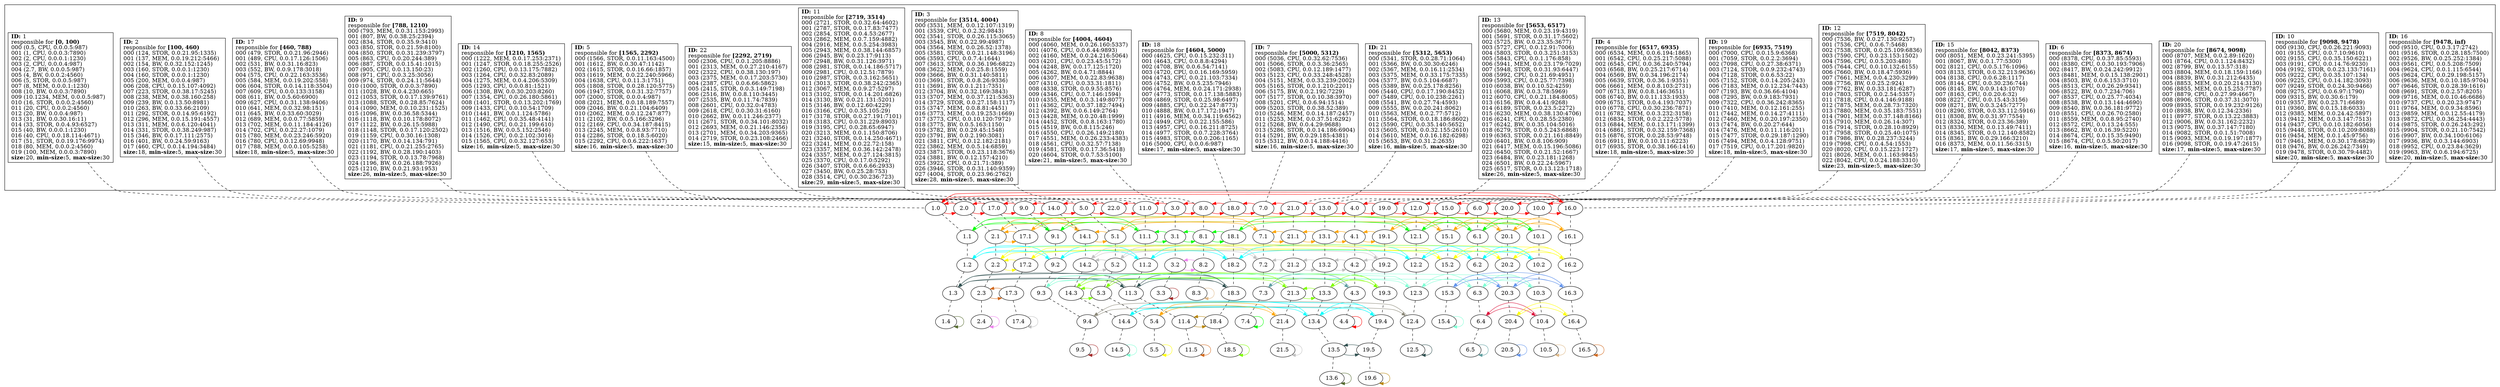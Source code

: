 strict
digraph SkipGraph {

	# vertical
	edge [dir=none style=dashed]
	subgraph {
		"1" -> "1.0" -> "1.1" -> "1.2" -> "1.3" -> "1.4"
		}
	subgraph {
		"2" -> "2.0" -> "2.1" -> "2.2" -> "2.3" -> "2.4"
		}
	subgraph {
		"17" -> "17.0" -> "17.1" -> "17.2" -> "17.3" -> "17.4"
		}
	subgraph {
		"9" -> "9.0" -> "9.1" -> "9.2" -> "9.3" -> "9.4" -> "9.5"
		}
	subgraph {
		"14" -> "14.0" -> "14.1" -> "14.2" -> "14.3" -> "14.4" -> "14.5"
		}
	subgraph {
		"5" -> "5.0" -> "5.1" -> "5.2" -> "5.3" -> "5.4" -> "5.5"
		}
	subgraph {
		"22" -> "22.0"
		}
	subgraph {
		"11" -> "11.0" -> "11.1" -> "11.2" -> "11.3" -> "11.4" -> "11.5"
		}
	subgraph {
		"3" -> "3.0" -> "3.1" -> "3.2" -> "3.3"
		}
	subgraph {
		"8" -> "8.0" -> "8.1" -> "8.2" -> "8.3"
		}
	subgraph {
		"18" -> "18.0" -> "18.1" -> "18.2" -> "18.3" -> "18.4" -> "18.5"
		}
	subgraph {
		"7" -> "7.0" -> "7.1" -> "7.2" -> "7.3" -> "7.4"
		}
	subgraph {
		"21" -> "21.0" -> "21.1" -> "21.2" -> "21.3" -> "21.4" -> "21.5"
		}
	subgraph {
		"13" -> "13.0" -> "13.1" -> "13.2" -> "13.3" -> "13.4" -> "13.5" -> "13.6"
		}
	subgraph {
		"4" -> "4.0" -> "4.1" -> "4.2" -> "4.3" -> "4.4"
		}
	subgraph {
		"19" -> "19.0" -> "19.1" -> "19.2" -> "19.3" -> "19.4" -> "19.5" -> "19.6"
		}
	subgraph {
		"12" -> "12.0" -> "12.1" -> "12.2" -> "12.3" -> "12.4" -> "12.5"
		}
	subgraph {
		"15" -> "15.0" -> "15.1" -> "15.2" -> "15.3" -> "15.4"
		}
	subgraph {
		"6" -> "6.0" -> "6.1" -> "6.2" -> "6.3" -> "6.4" -> "6.5"
		}
	subgraph {
		"20" -> "20.0" -> "20.1" -> "20.2" -> "20.3" -> "20.4" -> "20.5"
		}
	subgraph {
		"10" -> "10.0" -> "10.1" -> "10.2" -> "10.3" -> "10.4" -> "10.5"
		}
	subgraph {
		"16" -> "16.0" -> "16.1" -> "16.2" -> "16.3" -> "16.4" -> "16.5"
		}

	# horizontal
	edge [dir=forward, style=solid]
	subgraph cluster_content {
		rank = same
		"1" [shape=box, label=
			<
				<B>ID:</B> 1<BR ALIGN="LEFT"/>
				responsible for <B>[0, 100)</B><BR ALIGN="LEFT"/>
				000 (0.5, CPU, 0.0.0.5:987)<BR ALIGN="LEFT"/>
				001 (1, CPU, 0.0.0.3:7890)<BR ALIGN="LEFT"/>
				002 (2, CPU, 0.0.0.1:1230)<BR ALIGN="LEFT"/>
				003 (2, CPU, 0.0.0.4:987)<BR ALIGN="LEFT"/>
				004 (2.7, BW, 0.0.0.5:987)<BR ALIGN="LEFT"/>
				005 (4, BW, 0.0.0.2:4560)<BR ALIGN="LEFT"/>
				006 (5, STOR, 0.0.0.5:987)<BR ALIGN="LEFT"/>
				007 (8, MEM, 0.0.0.1:1230)<BR ALIGN="LEFT"/>
				008 (10, BW, 0.0.0.3:7890)<BR ALIGN="LEFT"/>
				009 (10.1234, MEM, 0.0.0.5:987)<BR ALIGN="LEFT"/>
				010 (16, STOR, 0.0.0.2:4560)<BR ALIGN="LEFT"/>
				011 (20, CPU, 0.0.0.2:4560)<BR ALIGN="LEFT"/>
				012 (20, BW, 0.0.0.4:987)<BR ALIGN="LEFT"/>
				013 (31, BW, 0.0.30.16:11)<BR ALIGN="LEFT"/>
				014 (33, STOR, 0.0.4.93:6527)<BR ALIGN="LEFT"/>
				015 (40, BW, 0.0.0.1:1230)<BR ALIGN="LEFT"/>
				016 (40, CPU, 0.0.18.114:4671)<BR ALIGN="LEFT"/>
				017 (51, STOR, 0.0.19.176:9974)<BR ALIGN="LEFT"/>
				018 (80, MEM, 0.0.0.2:4560)<BR ALIGN="LEFT"/>
				019 (100, MEM, 0.0.0.3:7890)<BR ALIGN="LEFT"/>
			<B>size:</B>20, <B>min-size:</B>5, <B>max-size:</B>30<BR ALIGN="LEFT"/>			>]
		"2" [shape=box, label=
			<
				<B>ID:</B> 2<BR ALIGN="LEFT"/>
				responsible for <B>[100, 460)</B><BR ALIGN="LEFT"/>
				000 (124, STOR, 0.0.21.95:1335)<BR ALIGN="LEFT"/>
				001 (137, MEM, 0.0.19.212:5466)<BR ALIGN="LEFT"/>
				002 (154, BW, 0.0.32.152:1245)<BR ALIGN="LEFT"/>
				003 (160, STOR, 0.0.0.1:1230)<BR ALIGN="LEFT"/>
				004 (160, STOR, 0.0.0.1:1230)<BR ALIGN="LEFT"/>
				005 (200, MEM, 0.0.0.4:987)<BR ALIGN="LEFT"/>
				006 (208, CPU, 0.0.15.107:4092)<BR ALIGN="LEFT"/>
				007 (223, STOR, 0.0.38.17:5245)<BR ALIGN="LEFT"/>
				008 (238, MEM, 0.0.38.160:258)<BR ALIGN="LEFT"/>
				009 (239, BW, 0.0.13.50:8981)<BR ALIGN="LEFT"/>
				010 (263, BW, 0.0.33.66:2109)<BR ALIGN="LEFT"/>
				011 (292, STOR, 0.0.14.95:6192)<BR ALIGN="LEFT"/>
				012 (296, MEM, 0.0.15.191:4557)<BR ALIGN="LEFT"/>
				013 (311, MEM, 0.0.6.120:4041)<BR ALIGN="LEFT"/>
				014 (331, STOR, 0.0.38.249:987)<BR ALIGN="LEFT"/>
				015 (346, BW, 0.0.17.111:2575)<BR ALIGN="LEFT"/>
				016 (401, BW, 0.0.24.59:9163)<BR ALIGN="LEFT"/>
				017 (460, CPU, 0.0.14.194:3484)<BR ALIGN="LEFT"/>
			<B>size:</B>18, <B>min-size:</B>5, <B>max-size:</B>30<BR ALIGN="LEFT"/>			>]
		"17" [shape=box, label=
			<
				<B>ID:</B> 17<BR ALIGN="LEFT"/>
				responsible for <B>[460, 788)</B><BR ALIGN="LEFT"/>
				000 (479, STOR, 0.0.21.96:2946)<BR ALIGN="LEFT"/>
				001 (489, CPU, 0.0.17.126:1506)<BR ALIGN="LEFT"/>
				002 (531, BW, 0.0.31.16:823)<BR ALIGN="LEFT"/>
				003 (552, BW, 0.0.9.178:3018)<BR ALIGN="LEFT"/>
				004 (575, CPU, 0.0.22.163:3536)<BR ALIGN="LEFT"/>
				005 (584, MEM, 0.0.19.202:558)<BR ALIGN="LEFT"/>
				006 (604, STOR, 0.0.14.118:3504)<BR ALIGN="LEFT"/>
				007 (609, CPU, 0.0.0.133:3158)<BR ALIGN="LEFT"/>
				008 (611, BW, 0.0.5.60:6900)<BR ALIGN="LEFT"/>
				009 (627, CPU, 0.0.31.138:9406)<BR ALIGN="LEFT"/>
				010 (641, MEM, 0.0.32.98:151)<BR ALIGN="LEFT"/>
				011 (645, BW, 0.0.33.60:3029)<BR ALIGN="LEFT"/>
				012 (689, MEM, 0.0.0.77:5859)<BR ALIGN="LEFT"/>
				013 (702, MEM, 0.0.11.184:4126)<BR ALIGN="LEFT"/>
				014 (702, CPU, 0.0.22.27:1079)<BR ALIGN="LEFT"/>
				015 (780, MEM, 0.0.23.246:5920)<BR ALIGN="LEFT"/>
				016 (780, CPU, 0.0.12.69:9948)<BR ALIGN="LEFT"/>
				017 (788, MEM, 0.0.0.105:5258)<BR ALIGN="LEFT"/>
			<B>size:</B>18, <B>min-size:</B>5, <B>max-size:</B>30<BR ALIGN="LEFT"/>			>]
		"9" [shape=box, label=
			<
				<B>ID:</B> 9<BR ALIGN="LEFT"/>
				responsible for <B>[788, 1210)</B><BR ALIGN="LEFT"/>
				000 (793, MEM, 0.0.31.153:2993)<BR ALIGN="LEFT"/>
				001 (807, BW, 0.0.38.25:2394)<BR ALIGN="LEFT"/>
				002 (834, STOR, 0.0.35.9:3410)<BR ALIGN="LEFT"/>
				003 (850, STOR, 0.0.21.59:8100)<BR ALIGN="LEFT"/>
				004 (850, STOR, 0.0.31.239:3797)<BR ALIGN="LEFT"/>
				005 (863, CPU, 0.0.20.244:389)<BR ALIGN="LEFT"/>
				006 (887, STOR, 0.0.15.41:1015)<BR ALIGN="LEFT"/>
				007 (905, CPU, 0.0.13.150:23)<BR ALIGN="LEFT"/>
				008 (971, CPU, 0.0.3.25:3056)<BR ALIGN="LEFT"/>
				009 (974, STOR, 0.0.24.11:5644)<BR ALIGN="LEFT"/>
				010 (1000, STOR, 0.0.0.3:7890)<BR ALIGN="LEFT"/>
				011 (1028, BW, 0.0.4.230:665)<BR ALIGN="LEFT"/>
				012 (1053, STOR, 0.0.17.139:9761)<BR ALIGN="LEFT"/>
				013 (1088, STOR, 0.0.28.85:7624)<BR ALIGN="LEFT"/>
				014 (1090, MEM, 0.0.10.231:1525)<BR ALIGN="LEFT"/>
				015 (1096, BW, 0.0.36.58:5344)<BR ALIGN="LEFT"/>
				016 (1118, BW, 0.0.10.178:8072)<BR ALIGN="LEFT"/>
				017 (1122, BW, 0.0.26.15:5988)<BR ALIGN="LEFT"/>
				018 (1148, STOR, 0.0.17.120:2502)<BR ALIGN="LEFT"/>
				019 (1159, CPU, 0.0.30.16:1308)<BR ALIGN="LEFT"/>
				020 (1170, BW, 0.0.14.134:791)<BR ALIGN="LEFT"/>
				021 (1181, CPU, 0.0.21.255:2765)<BR ALIGN="LEFT"/>
				022 (1192, BW, 0.0.28.190:1403)<BR ALIGN="LEFT"/>
				023 (1194, STOR, 0.0.13.78:7968)<BR ALIGN="LEFT"/>
				024 (1196, BW, 0.0.26.188:7926)<BR ALIGN="LEFT"/>
				025 (1210, BW, 0.0.21.93:1953)<BR ALIGN="LEFT"/>
			<B>size:</B>26, <B>min-size:</B>5, <B>max-size:</B>30<BR ALIGN="LEFT"/>			>]
		"14" [shape=box, label=
			<
				<B>ID:</B> 14<BR ALIGN="LEFT"/>
				responsible for <B>[1210, 1565)</B><BR ALIGN="LEFT"/>
				000 (1222, MEM, 0.0.17.253:2371)<BR ALIGN="LEFT"/>
				001 (1247, STOR, 0.0.18.255:2526)<BR ALIGN="LEFT"/>
				002 (1260, CPU, 0.0.13.175:7882)<BR ALIGN="LEFT"/>
				003 (1264, CPU, 0.0.32.83:2089)<BR ALIGN="LEFT"/>
				004 (1275, MEM, 0.0.4.206:5309)<BR ALIGN="LEFT"/>
				005 (1293, CPU, 0.0.0.81:1521)<BR ALIGN="LEFT"/>
				006 (1308, BW, 0.0.30.203:8260)<BR ALIGN="LEFT"/>
				007 (1354, CPU, 0.0.26.180:5861)<BR ALIGN="LEFT"/>
				008 (1401, STOR, 0.0.13.202:1769)<BR ALIGN="LEFT"/>
				009 (1433, CPU, 0.0.10.54:1709)<BR ALIGN="LEFT"/>
				010 (1441, BW, 0.0.1.124:5786)<BR ALIGN="LEFT"/>
				011 (1462, CPU, 0.0.35.48:4141)<BR ALIGN="LEFT"/>
				012 (1490, CPU, 0.0.21.199:610)<BR ALIGN="LEFT"/>
				013 (1516, BW, 0.0.5.152:2546)<BR ALIGN="LEFT"/>
				014 (1526, CPU, 0.0.2.102:3016)<BR ALIGN="LEFT"/>
				015 (1565, CPU, 0.0.32.127:653)<BR ALIGN="LEFT"/>
			<B>size:</B>16, <B>min-size:</B>5, <B>max-size:</B>30<BR ALIGN="LEFT"/>			>]
		"5" [shape=box, label=
			<
				<B>ID:</B> 5<BR ALIGN="LEFT"/>
				responsible for <B>[1565, 2292)</B><BR ALIGN="LEFT"/>
				000 (1566, STOR, 0.0.11.163:4500)<BR ALIGN="LEFT"/>
				001 (1612, BW, 0.0.30.47:1142)<BR ALIGN="LEFT"/>
				002 (1615, STOR, 0.0.16.66:1857)<BR ALIGN="LEFT"/>
				003 (1619, MEM, 0.0.22.240:5966)<BR ALIGN="LEFT"/>
				004 (1638, CPU, 0.0.11.3:1751)<BR ALIGN="LEFT"/>
				005 (1808, STOR, 0.0.28.120:5775)<BR ALIGN="LEFT"/>
				006 (1947, STOR, 0.0.31.32:7757)<BR ALIGN="LEFT"/>
				007 (2000, STOR, 0.0.0.4:987)<BR ALIGN="LEFT"/>
				008 (2021, MEM, 0.0.18.189:7557)<BR ALIGN="LEFT"/>
				009 (2046, BW, 0.0.21.104:6409)<BR ALIGN="LEFT"/>
				010 (2062, MEM, 0.0.12.247:877)<BR ALIGN="LEFT"/>
				011 (2102, BW, 0.0.5.166:3296)<BR ALIGN="LEFT"/>
				012 (2169, CPU, 0.0.34.187:8415)<BR ALIGN="LEFT"/>
				013 (2245, MEM, 0.0.8.93:7710)<BR ALIGN="LEFT"/>
				014 (2286, STOR, 0.0.18.5:6020)<BR ALIGN="LEFT"/>
				015 (2292, CPU, 0.0.6.222:1637)<BR ALIGN="LEFT"/>
			<B>size:</B>16, <B>min-size:</B>5, <B>max-size:</B>30<BR ALIGN="LEFT"/>			>]
		"22" [shape=box, label=
			<
				<B>ID:</B> 22<BR ALIGN="LEFT"/>
				responsible for <B>[2292, 2719)</B><BR ALIGN="LEFT"/>
				000 (2306, CPU, 0.0.1.205:8886)<BR ALIGN="LEFT"/>
				001 (2313, MEM, 0.0.27.210:4167)<BR ALIGN="LEFT"/>
				002 (2322, CPU, 0.0.38.130:197)<BR ALIGN="LEFT"/>
				003 (2375, MEM, 0.0.17.203:5730)<BR ALIGN="LEFT"/>
				004 (2387, CPU, 0.0.6.66:5862)<BR ALIGN="LEFT"/>
				005 (2415, STOR, 0.0.3.149:7198)<BR ALIGN="LEFT"/>
				006 (2516, BW, 0.0.8.110:3445)<BR ALIGN="LEFT"/>
				007 (2535, BW, 0.0.11.74:7839)<BR ALIGN="LEFT"/>
				008 (2601, CPU, 0.0.32.0:4783)<BR ALIGN="LEFT"/>
				009 (2618, CPU, 0.0.30.31:6160)<BR ALIGN="LEFT"/>
				010 (2662, BW, 0.0.11.246:2377)<BR ALIGN="LEFT"/>
				011 (2671, STOR, 0.0.34.101:8032)<BR ALIGN="LEFT"/>
				012 (2693, MEM, 0.0.21.146:2356)<BR ALIGN="LEFT"/>
				013 (2701, MEM, 0.0.34.203:9365)<BR ALIGN="LEFT"/>
				014 (2719, STOR, 0.0.23.108:2466)<BR ALIGN="LEFT"/>
			<B>size:</B>15, <B>min-size:</B>5, <B>max-size:</B>30<BR ALIGN="LEFT"/>			>]
		"11" [shape=box, label=
			<
				<B>ID:</B> 11<BR ALIGN="LEFT"/>
				responsible for <B>[2719, 3514)</B><BR ALIGN="LEFT"/>
				000 (2721, STOR, 0.0.32.64:4602)<BR ALIGN="LEFT"/>
				001 (2787, STOR, 0.0.17.83:7477)<BR ALIGN="LEFT"/>
				002 (2854, STOR, 0.0.4.53:2677)<BR ALIGN="LEFT"/>
				003 (2862, MEM, 0.0.7.159:4882)<BR ALIGN="LEFT"/>
				004 (2916, MEM, 0.0.5.254:3983)<BR ALIGN="LEFT"/>
				005 (2943, MEM, 0.0.38.144:6857)<BR ALIGN="LEFT"/>
				006 (2945, BW, 0.0.23.17:9113)<BR ALIGN="LEFT"/>
				007 (2948, BW, 0.0.31.126:3971)<BR ALIGN="LEFT"/>
				008 (2981, STOR, 0.0.14.186:5717)<BR ALIGN="LEFT"/>
				009 (2981, CPU, 0.0.12.51:7879)<BR ALIGN="LEFT"/>
				010 (2987, STOR, 0.0.3.162:5651)<BR ALIGN="LEFT"/>
				011 (3013, STOR, 0.0.38.242:2365)<BR ALIGN="LEFT"/>
				012 (3067, MEM, 0.0.9.27:5297)<BR ALIGN="LEFT"/>
				013 (3102, STOR, 0.0.14.201:6826)<BR ALIGN="LEFT"/>
				014 (3130, BW, 0.0.21.131:5201)<BR ALIGN="LEFT"/>
				015 (3146, BW, 0.0.12.60:4229)<BR ALIGN="LEFT"/>
				016 (3166, CPU, 0.0.35.105:29)<BR ALIGN="LEFT"/>
				017 (3178, STOR, 0.0.27.191:7101)<BR ALIGN="LEFT"/>
				018 (3183, CPU, 0.0.31.229:8903)<BR ALIGN="LEFT"/>
				019 (3195, CPU, 0.0.28.65:6947)<BR ALIGN="LEFT"/>
				020 (3213, MEM, 0.0.1.150:8706)<BR ALIGN="LEFT"/>
				021 (3240, STOR, 0.0.14.250:4671)<BR ALIGN="LEFT"/>
				022 (3241, MEM, 0.0.22.72:158)<BR ALIGN="LEFT"/>
				023 (3357, MEM, 0.0.36.142:2478)<BR ALIGN="LEFT"/>
				024 (3357, MEM, 0.0.27.124:3815)<BR ALIGN="LEFT"/>
				025 (3370, CPU, 0.0.17.0:5292)<BR ALIGN="LEFT"/>
				026 (3407, STOR, 0.0.6.66:2933)<BR ALIGN="LEFT"/>
				027 (3450, BW, 0.0.25.28:753)<BR ALIGN="LEFT"/>
				028 (3514, CPU, 0.0.30.236:723)<BR ALIGN="LEFT"/>
			<B>size:</B>29, <B>min-size:</B>5, <B>max-size:</B>30<BR ALIGN="LEFT"/>			>]
		"3" [shape=box, label=
			<
				<B>ID:</B> 3<BR ALIGN="LEFT"/>
				responsible for <B>[3514, 4004)</B><BR ALIGN="LEFT"/>
				000 (3531, MEM, 0.0.12.107:1319)<BR ALIGN="LEFT"/>
				001 (3539, CPU, 0.0.2.32:9843)<BR ALIGN="LEFT"/>
				002 (3541, STOR, 0.0.26.115:3065)<BR ALIGN="LEFT"/>
				003 (3545, BW, 0.0.22.99:4987)<BR ALIGN="LEFT"/>
				004 (3564, MEM, 0.0.26.52:1378)<BR ALIGN="LEFT"/>
				005 (3581, STOR, 0.0.21.148:3196)<BR ALIGN="LEFT"/>
				006 (3593, CPU, 0.0.7.4:1644)<BR ALIGN="LEFT"/>
				007 (3613, STOR, 0.0.36.196:6822)<BR ALIGN="LEFT"/>
				008 (3622, MEM, 0.0.25.8:1559)<BR ALIGN="LEFT"/>
				009 (3666, BW, 0.0.31.140:5811)<BR ALIGN="LEFT"/>
				010 (3691, STOR, 0.0.8.26:9336)<BR ALIGN="LEFT"/>
				011 (3691, BW, 0.0.1.211:7351)<BR ALIGN="LEFT"/>
				012 (3704, BW, 0.0.32.169:3843)<BR ALIGN="LEFT"/>
				013 (3707, MEM, 0.0.37.121:5363)<BR ALIGN="LEFT"/>
				014 (3729, STOR, 0.0.27.158:1117)<BR ALIGN="LEFT"/>
				015 (3747, MEM, 0.0.8.81:4451)<BR ALIGN="LEFT"/>
				016 (3773, MEM, 0.0.19.253:1669)<BR ALIGN="LEFT"/>
				017 (3773, CPU, 0.0.10.120:7972)<BR ALIGN="LEFT"/>
				018 (3775, BW, 0.0.5.163:1150)<BR ALIGN="LEFT"/>
				019 (3782, BW, 0.0.29.45:1548)<BR ALIGN="LEFT"/>
				020 (3791, BW, 0.0.2.190:3081)<BR ALIGN="LEFT"/>
				021 (3811, CPU, 0.0.12.182:2181)<BR ALIGN="LEFT"/>
				022 (3862, MEM, 0.0.5.14:6859)<BR ALIGN="LEFT"/>
				023 (3871, STOR, 0.0.23.118:3676)<BR ALIGN="LEFT"/>
				024 (3881, BW, 0.0.12.157:4210)<BR ALIGN="LEFT"/>
				025 (3922, CPU, 0.0.21.71:389)<BR ALIGN="LEFT"/>
				026 (3946, STOR, 0.0.31.140:9359)<BR ALIGN="LEFT"/>
				027 (4004, STOR, 0.0.23.96:2762)<BR ALIGN="LEFT"/>
			<B>size:</B>28, <B>min-size:</B>5, <B>max-size:</B>30<BR ALIGN="LEFT"/>			>]
		"8" [shape=box, label=
			<
				<B>ID:</B> 8<BR ALIGN="LEFT"/>
				responsible for <B>[4004, 4604)</B><BR ALIGN="LEFT"/>
				000 (4060, MEM, 0.0.26.160:5337)<BR ALIGN="LEFT"/>
				001 (4076, CPU, 0.0.6.44:9893)<BR ALIGN="LEFT"/>
				002 (4160, MEM, 0.0.24.216:5064)<BR ALIGN="LEFT"/>
				003 (4201, CPU, 0.0.23.45:5172)<BR ALIGN="LEFT"/>
				004 (4248, BW, 0.0.17.125:1720)<BR ALIGN="LEFT"/>
				005 (4262, BW, 0.0.4.71:8844)<BR ALIGN="LEFT"/>
				006 (4307, MEM, 0.0.22.83:9638)<BR ALIGN="LEFT"/>
				007 (4310, CPU, 0.0.33.31:1811)<BR ALIGN="LEFT"/>
				008 (4338, STOR, 0.0.9.55:8576)<BR ALIGN="LEFT"/>
				009 (4346, CPU, 0.0.7.146:1594)<BR ALIGN="LEFT"/>
				010 (4355, MEM, 0.0.3.149:8077)<BR ALIGN="LEFT"/>
				011 (4362, CPU, 0.0.37.182:7494)<BR ALIGN="LEFT"/>
				012 (4392, BW, 0.0.6.149:2764)<BR ALIGN="LEFT"/>
				013 (4428, MEM, 0.0.20.48:1999)<BR ALIGN="LEFT"/>
				014 (4452, STOR, 0.0.8.163:1780)<BR ALIGN="LEFT"/>
				015 (4519, BW, 0.0.8.115:246)<BR ALIGN="LEFT"/>
				016 (4550, CPU, 0.0.26.149:2180)<BR ALIGN="LEFT"/>
				017 (4551, MEM, 0.0.26.233:4383)<BR ALIGN="LEFT"/>
				018 (4561, CPU, 0.0.32.57:7138)<BR ALIGN="LEFT"/>
				019 (4581, STOR, 0.0.17.36:5418)<BR ALIGN="LEFT"/>
				020 (4604, STOR, 0.0.7.53:5100)<BR ALIGN="LEFT"/>
			<B>size:</B>21, <B>min-size:</B>5, <B>max-size:</B>30<BR ALIGN="LEFT"/>			>]
		"18" [shape=box, label=
			<
				<B>ID:</B> 18<BR ALIGN="LEFT"/>
				responsible for <B>[4604, 5000)</B><BR ALIGN="LEFT"/>
				000 (4625, CPU, 0.0.15.232:311)<BR ALIGN="LEFT"/>
				001 (4643, CPU, 0.0.8.8:4294)<BR ALIGN="LEFT"/>
				002 (4708, BW, 0.0.6.54:7141)<BR ALIGN="LEFT"/>
				003 (4720, CPU, 0.0.16.169:5959)<BR ALIGN="LEFT"/>
				004 (4743, CPU, 0.0.21.103:7334)<BR ALIGN="LEFT"/>
				005 (4752, BW, 0.0.5.235:7946)<BR ALIGN="LEFT"/>
				006 (4764, MEM, 0.0.24.171:2938)<BR ALIGN="LEFT"/>
				007 (4773, STOR, 0.0.17.138:5883)<BR ALIGN="LEFT"/>
				008 (4869, STOR, 0.0.25.98:6497)<BR ALIGN="LEFT"/>
				009 (4885, CPU, 0.0.22.247:8773)<BR ALIGN="LEFT"/>
				010 (4888, BW, 0.0.17.172:1947)<BR ALIGN="LEFT"/>
				011 (4916, MEM, 0.0.34.119:6562)<BR ALIGN="LEFT"/>
				012 (4949, CPU, 0.0.22.155:586)<BR ALIGN="LEFT"/>
				013 (4957, CPU, 0.0.16.211:8725)<BR ALIGN="LEFT"/>
				014 (4977, STOR, 0.0.7.228:3764)<BR ALIGN="LEFT"/>
				015 (4983, STOR, 0.0.0.206:1165)<BR ALIGN="LEFT"/>
				016 (5000, CPU, 0.0.0.6:987)<BR ALIGN="LEFT"/>
			<B>size:</B>17, <B>min-size:</B>5, <B>max-size:</B>30<BR ALIGN="LEFT"/>			>]
		"7" [shape=box, label=
			<
				<B>ID:</B> 7<BR ALIGN="LEFT"/>
				responsible for <B>[5000, 5312)</B><BR ALIGN="LEFT"/>
				000 (5036, CPU, 0.0.32.62:7536)<BR ALIGN="LEFT"/>
				001 (5066, STOR, 0.0.3.36:2565)<BR ALIGN="LEFT"/>
				002 (5083, CPU, 0.0.12.189:1477)<BR ALIGN="LEFT"/>
				003 (5123, CPU, 0.0.33.248:4528)<BR ALIGN="LEFT"/>
				004 (5151, MEM, 0.0.33.239:2002)<BR ALIGN="LEFT"/>
				005 (5165, STOR, 0.0.1.210:2201)<BR ALIGN="LEFT"/>
				006 (5175, BW, 0.0.2.192:7229)<BR ALIGN="LEFT"/>
				007 (5177, STOR, 0.0.10.38:3970)<BR ALIGN="LEFT"/>
				008 (5201, CPU, 0.0.6.94:1514)<BR ALIGN="LEFT"/>
				009 (5203, STOR, 0.0.38.52:389)<BR ALIGN="LEFT"/>
				010 (5246, MEM, 0.0.14.187:2457)<BR ALIGN="LEFT"/>
				011 (5253, MEM, 0.0.37.51:6292)<BR ALIGN="LEFT"/>
				012 (5268, BW, 0.0.4.29:9688)<BR ALIGN="LEFT"/>
				013 (5286, STOR, 0.0.14.186:6904)<BR ALIGN="LEFT"/>
				014 (5291, BW, 0.0.29.185:4381)<BR ALIGN="LEFT"/>
				015 (5312, BW, 0.0.14.188:4416)<BR ALIGN="LEFT"/>
			<B>size:</B>16, <B>min-size:</B>5, <B>max-size:</B>30<BR ALIGN="LEFT"/>			>]
		"21" [shape=box, label=
			<
				<B>ID:</B> 21<BR ALIGN="LEFT"/>
				responsible for <B>[5312, 5653)</B><BR ALIGN="LEFT"/>
				000 (5341, STOR, 0.0.28.71:1064)<BR ALIGN="LEFT"/>
				001 (5366, BW, 0.0.30.30:6246)<BR ALIGN="LEFT"/>
				002 (5367, MEM, 0.0.16.11:2534)<BR ALIGN="LEFT"/>
				003 (5375, MEM, 0.0.33.175:7335)<BR ALIGN="LEFT"/>
				004 (5377, BW, 0.0.5.104:6687)<BR ALIGN="LEFT"/>
				005 (5389, BW, 0.0.25.178:8256)<BR ALIGN="LEFT"/>
				006 (5440, CPU, 0.0.17.190:8452)<BR ALIGN="LEFT"/>
				007 (5489, CPU, 0.0.10.238:2261)<BR ALIGN="LEFT"/>
				008 (5541, BW, 0.0.27.74:4593)<BR ALIGN="LEFT"/>
				009 (5555, BW, 0.0.20.241:8062)<BR ALIGN="LEFT"/>
				010 (5563, MEM, 0.0.2.77:5712)<BR ALIGN="LEFT"/>
				011 (5564, STOR, 0.0.18.186:8602)<BR ALIGN="LEFT"/>
				012 (5590, CPU, 0.0.35.140:5652)<BR ALIGN="LEFT"/>
				013 (5605, STOR, 0.0.32.155:2610)<BR ALIGN="LEFT"/>
				014 (5610, MEM, 0.0.16.182:6298)<BR ALIGN="LEFT"/>
				015 (5653, BW, 0.0.31.2:2635)<BR ALIGN="LEFT"/>
			<B>size:</B>16, <B>min-size:</B>5, <B>max-size:</B>30<BR ALIGN="LEFT"/>			>]
		"13" [shape=box, label=
			<
				<B>ID:</B> 13<BR ALIGN="LEFT"/>
				responsible for <B>[5653, 6517)</B><BR ALIGN="LEFT"/>
				000 (5680, MEM, 0.0.23.19:4319)<BR ALIGN="LEFT"/>
				001 (5691, STOR, 0.0.31.17:5602)<BR ALIGN="LEFT"/>
				002 (5725, BW, 0.0.23.35:3677)<BR ALIGN="LEFT"/>
				003 (5727, CPU, 0.0.12.91:7006)<BR ALIGN="LEFT"/>
				004 (5803, STOR, 0.0.3.251:3153)<BR ALIGN="LEFT"/>
				005 (5843, CPU, 0.0.1.176:858)<BR ALIGN="LEFT"/>
				006 (5941, MEM, 0.0.23.179:7029)<BR ALIGN="LEFT"/>
				007 (5948, STOR, 0.0.31.93:6447)<BR ALIGN="LEFT"/>
				008 (5992, CPU, 0.0.21.69:4951)<BR ALIGN="LEFT"/>
				009 (5993, CPU, 0.0.25.77:7398)<BR ALIGN="LEFT"/>
				010 (6038, BW, 0.0.10.52:4259)<BR ALIGN="LEFT"/>
				011 (6068, BW, 0.0.3.78:5969)<BR ALIGN="LEFT"/>
				012 (6070, CPU, 0.0.21.184:8005)<BR ALIGN="LEFT"/>
				013 (6156, BW, 0.0.4.41:9268)<BR ALIGN="LEFT"/>
				014 (6189, STOR, 0.0.23.5:2272)<BR ALIGN="LEFT"/>
				015 (6230, MEM, 0.0.38.130:4706)<BR ALIGN="LEFT"/>
				016 (6241, CPU, 0.0.28.55:2380)<BR ALIGN="LEFT"/>
				017 (6242, BW, 0.0.35.104:5016)<BR ALIGN="LEFT"/>
				018 (6279, STOR, 0.0.5.243:6868)<BR ALIGN="LEFT"/>
				019 (6363, STOR, 0.0.21.161:8849)<BR ALIGN="LEFT"/>
				020 (6401, BW, 0.0.8.106:909)<BR ALIGN="LEFT"/>
				021 (6417, MEM, 0.0.15.196:5086)<BR ALIGN="LEFT"/>
				022 (6450, STOR, 0.0.21.52:1667)<BR ALIGN="LEFT"/>
				023 (6484, BW, 0.0.23.181:1268)<BR ALIGN="LEFT"/>
				024 (6501, BW, 0.0.22.24:5967)<BR ALIGN="LEFT"/>
				025 (6517, STOR, 0.0.13.123:1718)<BR ALIGN="LEFT"/>
			<B>size:</B>26, <B>min-size:</B>5, <B>max-size:</B>30<BR ALIGN="LEFT"/>			>]
		"4" [shape=box, label=
			<
				<B>ID:</B> 4<BR ALIGN="LEFT"/>
				responsible for <B>[6517, 6935)</B><BR ALIGN="LEFT"/>
				000 (6534, MEM, 0.0.6.194:1865)<BR ALIGN="LEFT"/>
				001 (6542, CPU, 0.0.25.217:5088)<BR ALIGN="LEFT"/>
				002 (6545, CPU, 0.0.36.240:5794)<BR ALIGN="LEFT"/>
				003 (6568, BW, 0.0.25.217:6714)<BR ALIGN="LEFT"/>
				004 (6569, BW, 0.0.34.196:2174)<BR ALIGN="LEFT"/>
				005 (6639, STOR, 0.0.36.1:9351)<BR ALIGN="LEFT"/>
				006 (6661, MEM, 0.0.8.103:2731)<BR ALIGN="LEFT"/>
				007 (6713, BW, 0.0.8.146:3651)<BR ALIGN="LEFT"/>
				008 (6740, BW, 0.0.11.133:1933)<BR ALIGN="LEFT"/>
				009 (6751, STOR, 0.0.4.193:7037)<BR ALIGN="LEFT"/>
				010 (6778, CPU, 0.0.30.236:7871)<BR ALIGN="LEFT"/>
				011 (6782, MEM, 0.0.3.232:3158)<BR ALIGN="LEFT"/>
				012 (6834, STOR, 0.0.2.222:5778)<BR ALIGN="LEFT"/>
				013 (6844, MEM, 0.0.13.171:1399)<BR ALIGN="LEFT"/>
				014 (6861, STOR, 0.0.32.159:7368)<BR ALIGN="LEFT"/>
				015 (6876, STOR, 0.0.28.53:9748)<BR ALIGN="LEFT"/>
				016 (6911, BW, 0.0.10.111:6223)<BR ALIGN="LEFT"/>
				017 (6935, STOR, 0.0.38.166:1416)<BR ALIGN="LEFT"/>
			<B>size:</B>18, <B>min-size:</B>5, <B>max-size:</B>30<BR ALIGN="LEFT"/>			>]
		"19" [shape=box, label=
			<
				<B>ID:</B> 19<BR ALIGN="LEFT"/>
				responsible for <B>[6935, 7519)</B><BR ALIGN="LEFT"/>
				000 (7000, CPU, 0.0.15.9:6368)<BR ALIGN="LEFT"/>
				001 (7059, STOR, 0.0.2.2:3694)<BR ALIGN="LEFT"/>
				002 (7098, CPU, 0.0.27.38:6371)<BR ALIGN="LEFT"/>
				003 (7124, STOR, 0.0.9.232:4743)<BR ALIGN="LEFT"/>
				004 (7128, STOR, 0.0.6.53:22)<BR ALIGN="LEFT"/>
				005 (7152, STOR, 0.0.14.205:243)<BR ALIGN="LEFT"/>
				006 (7183, MEM, 0.0.12.234:7443)<BR ALIGN="LEFT"/>
				007 (7193, BW, 0.0.36.66:4104)<BR ALIGN="LEFT"/>
				008 (7295, BW, 0.0.9.183:7931)<BR ALIGN="LEFT"/>
				009 (7322, CPU, 0.0.36.242:8365)<BR ALIGN="LEFT"/>
				010 (7410, MEM, 0.0.12.161:255)<BR ALIGN="LEFT"/>
				011 (7442, MEM, 0.0.14.27:4111)<BR ALIGN="LEFT"/>
				012 (7460, MEM, 0.0.20.197:2350)<BR ALIGN="LEFT"/>
				013 (7474, BW, 0.0.20.27:644)<BR ALIGN="LEFT"/>
				014 (7476, MEM, 0.0.11.116:201)<BR ALIGN="LEFT"/>
				015 (7477, STOR, 0.0.29.187:1290)<BR ALIGN="LEFT"/>
				016 (7494, MEM, 0.0.4.128:9751)<BR ALIGN="LEFT"/>
				017 (7519, CPU, 0.0.17.201:9820)<BR ALIGN="LEFT"/>
			<B>size:</B>18, <B>min-size:</B>5, <B>max-size:</B>30<BR ALIGN="LEFT"/>			>]
		"12" [shape=box, label=
			<
				<B>ID:</B> 12<BR ALIGN="LEFT"/>
				responsible for <B>[7519, 8042)</B><BR ALIGN="LEFT"/>
				000 (7536, BW, 0.0.27.130:9257)<BR ALIGN="LEFT"/>
				001 (7536, CPU, 0.0.6.7:5468)<BR ALIGN="LEFT"/>
				002 (7538, STOR, 0.0.25.109:6836)<BR ALIGN="LEFT"/>
				003 (7590, CPU, 0.0.23.153:1502)<BR ALIGN="LEFT"/>
				004 (7596, CPU, 0.0.5.203:480)<BR ALIGN="LEFT"/>
				005 (7644, CPU, 0.0.10.132:6155)<BR ALIGN="LEFT"/>
				006 (7660, BW, 0.0.18.47:5936)<BR ALIGN="LEFT"/>
				007 (7661, MEM, 0.0.4.230:3299)<BR ALIGN="LEFT"/>
				008 (7756, BW, 0.0.25.2:924)<BR ALIGN="LEFT"/>
				009 (7762, BW, 0.0.33.181:6287)<BR ALIGN="LEFT"/>
				010 (7803, STOR, 0.0.2.54:5357)<BR ALIGN="LEFT"/>
				011 (7818, CPU, 0.0.4.146:9188)<BR ALIGN="LEFT"/>
				012 (7875, MEM, 0.0.28.73:7320)<BR ALIGN="LEFT"/>
				013 (7880, MEM, 0.0.35.183:7551)<BR ALIGN="LEFT"/>
				014 (7901, MEM, 0.0.37.148:8166)<BR ALIGN="LEFT"/>
				015 (7910, MEM, 0.0.26.14:307)<BR ALIGN="LEFT"/>
				016 (7914, STOR, 0.0.28.10:8929)<BR ALIGN="LEFT"/>
				017 (7958, STOR, 0.0.25.40:1075)<BR ALIGN="LEFT"/>
				018 (7986, BW, 0.0.28.237:3244)<BR ALIGN="LEFT"/>
				019 (7998, CPU, 0.0.4.54:1553)<BR ALIGN="LEFT"/>
				020 (8020, CPU, 0.0.15.223:1727)<BR ALIGN="LEFT"/>
				021 (8026, MEM, 0.0.1.163:9845)<BR ALIGN="LEFT"/>
				022 (8042, CPU, 0.0.24.188:3310)<BR ALIGN="LEFT"/>
			<B>size:</B>23, <B>min-size:</B>5, <B>max-size:</B>30<BR ALIGN="LEFT"/>			>]
		"15" [shape=box, label=
			<
				<B>ID:</B> 15<BR ALIGN="LEFT"/>
				responsible for <B>[8042, 8373)</B><BR ALIGN="LEFT"/>
				000 (8051, MEM, 0.0.23.241:5395)<BR ALIGN="LEFT"/>
				001 (8067, BW, 0.0.1.77:5300)<BR ALIGN="LEFT"/>
				002 (8121, CPU, 0.0.5.176:1096)<BR ALIGN="LEFT"/>
				003 (8133, STOR, 0.0.32.213:9636)<BR ALIGN="LEFT"/>
				004 (8138, CPU, 0.0.6.28:1117)<BR ALIGN="LEFT"/>
				005 (8144, CPU, 0.0.30.236:744)<BR ALIGN="LEFT"/>
				006 (8145, BW, 0.0.9.143:1070)<BR ALIGN="LEFT"/>
				007 (8163, CPU, 0.0.20.6:32)<BR ALIGN="LEFT"/>
				008 (8227, CPU, 0.0.15.43:3156)<BR ALIGN="LEFT"/>
				009 (8271, BW, 0.0.3.245:7277)<BR ALIGN="LEFT"/>
				010 (8290, STOR, 0.0.33.112:5916)<BR ALIGN="LEFT"/>
				011 (8308, BW, 0.0.31.97:7554)<BR ALIGN="LEFT"/>
				012 (8324, STOR, 0.0.23.36:389)<BR ALIGN="LEFT"/>
				013 (8330, MEM, 0.0.13.49:7411)<BR ALIGN="LEFT"/>
				014 (8345, STOR, 0.0.12.140:8582)<BR ALIGN="LEFT"/>
				015 (8361, BW, 0.0.29.166:3210)<BR ALIGN="LEFT"/>
				016 (8373, MEM, 0.0.11.56:3315)<BR ALIGN="LEFT"/>
			<B>size:</B>17, <B>min-size:</B>5, <B>max-size:</B>30<BR ALIGN="LEFT"/>			>]
		"6" [shape=box, label=
			<
				<B>ID:</B> 6<BR ALIGN="LEFT"/>
				responsible for <B>[8373, 8674)</B><BR ALIGN="LEFT"/>
				000 (8378, CPU, 0.0.37.85:5593)<BR ALIGN="LEFT"/>
				001 (8380, CPU, 0.0.30.193:7906)<BR ALIGN="LEFT"/>
				002 (8417, BW, 0.0.24.242:9912)<BR ALIGN="LEFT"/>
				003 (8481, MEM, 0.0.15.138:2901)<BR ALIGN="LEFT"/>
				004 (8503, BW, 0.0.6.153:3710)<BR ALIGN="LEFT"/>
				005 (8513, CPU, 0.0.26.29:9341)<BR ALIGN="LEFT"/>
				006 (8522, BW, 0.0.7.234:706)<BR ALIGN="LEFT"/>
				007 (8537, CPU, 0.0.25.77:4034)<BR ALIGN="LEFT"/>
				008 (8538, BW, 0.0.13.144:4690)<BR ALIGN="LEFT"/>
				009 (8540, BW, 0.0.36.181:9772)<BR ALIGN="LEFT"/>
				010 (8551, CPU, 0.0.26.70:2580)<BR ALIGN="LEFT"/>
				011 (8559, MEM, 0.0.8.95:2740)<BR ALIGN="LEFT"/>
				012 (8572, CPU, 0.0.13.24:555)<BR ALIGN="LEFT"/>
				013 (8662, BW, 0.0.16.39:5220)<BR ALIGN="LEFT"/>
				014 (8674, CPU, 0.0.15.35:9490)<BR ALIGN="LEFT"/>
				015 (8674, CPU, 0.0.5.50:2017)<BR ALIGN="LEFT"/>
			<B>size:</B>16, <B>min-size:</B>5, <B>max-size:</B>30<BR ALIGN="LEFT"/>			>]
		"20" [shape=box, label=
			<
				<B>ID:</B> 20<BR ALIGN="LEFT"/>
				responsible for <B>[8674, 9098)</B><BR ALIGN="LEFT"/>
				000 (8707, MEM, 0.0.2.89:1620)<BR ALIGN="LEFT"/>
				001 (8764, CPU, 0.0.1.124:8432)<BR ALIGN="LEFT"/>
				002 (8799, BW, 0.0.13.57:318)<BR ALIGN="LEFT"/>
				003 (8804, MEM, 0.0.18.159:1166)<BR ALIGN="LEFT"/>
				004 (8839, BW, 0.0.31.212:6435)<BR ALIGN="LEFT"/>
				005 (8853, MEM, 0.0.20.214:3130)<BR ALIGN="LEFT"/>
				006 (8855, MEM, 0.0.15.253:7787)<BR ALIGN="LEFT"/>
				007 (8879, CPU, 0.0.27.99:4667)<BR ALIGN="LEFT"/>
				008 (8906, STOR, 0.0.37.31:3070)<BR ALIGN="LEFT"/>
				009 (8935, STOR, 0.0.19.232:9126)<BR ALIGN="LEFT"/>
				010 (8938, BW, 0.0.12.34:2336)<BR ALIGN="LEFT"/>
				011 (8977, STOR, 0.0.13.22:3883)<BR ALIGN="LEFT"/>
				012 (9006, BW, 0.0.31.162:2232)<BR ALIGN="LEFT"/>
				013 (9075, BW, 0.0.37.147:7180)<BR ALIGN="LEFT"/>
				014 (9082, STOR, 0.0.1.51:7008)<BR ALIGN="LEFT"/>
				015 (9093, MEM, 0.0.19.197:1877)<BR ALIGN="LEFT"/>
				016 (9098, STOR, 0.0.19.47:2615)<BR ALIGN="LEFT"/>
			<B>size:</B>17, <B>min-size:</B>5, <B>max-size:</B>30<BR ALIGN="LEFT"/>			>]
		"10" [shape=box, label=
			<
				<B>ID:</B> 10<BR ALIGN="LEFT"/>
				responsible for <B>[9098, 9478)</B><BR ALIGN="LEFT"/>
				000 (9130, CPU, 0.0.26.221:9093)<BR ALIGN="LEFT"/>
				001 (9155, CPU, 0.0.7.10:9610)<BR ALIGN="LEFT"/>
				002 (9155, CPU, 0.0.35.150:6221)<BR ALIGN="LEFT"/>
				003 (9191, CPU, 0.0.14.76:9230)<BR ALIGN="LEFT"/>
				004 (9192, STOR, 0.0.23.133:7161)<BR ALIGN="LEFT"/>
				005 (9222, CPU, 0.0.35.107:134)<BR ALIGN="LEFT"/>
				006 (9225, CPU, 0.0.14.182:3093)<BR ALIGN="LEFT"/>
				007 (9249, STOR, 0.0.24.30:9466)<BR ALIGN="LEFT"/>
				008 (9275, CPU, 0.0.6.97:1790)<BR ALIGN="LEFT"/>
				009 (9315, BW, 0.0.30.6:179)<BR ALIGN="LEFT"/>
				010 (9357, BW, 0.0.23.71:6689)<BR ALIGN="LEFT"/>
				011 (9360, BW, 0.0.15.18:6033)<BR ALIGN="LEFT"/>
				012 (9385, MEM, 0.0.24.42:5897)<BR ALIGN="LEFT"/>
				013 (9412, MEM, 0.0.3.147:7513)<BR ALIGN="LEFT"/>
				014 (9437, CPU, 0.0.10.182:6056)<BR ALIGN="LEFT"/>
				015 (9448, STOR, 0.0.10.209:8088)<BR ALIGN="LEFT"/>
				016 (9454, MEM, 0.0.1.45:9756)<BR ALIGN="LEFT"/>
				017 (9461, MEM, 0.0.30.178:6829)<BR ALIGN="LEFT"/>
				018 (9476, BW, 0.0.26.242:7349)<BR ALIGN="LEFT"/>
				019 (9478, STOR, 0.0.30.79:4482)<BR ALIGN="LEFT"/>
			<B>size:</B>20, <B>min-size:</B>5, <B>max-size:</B>30<BR ALIGN="LEFT"/>			>]
		"16" [shape=box, label=
			<
				<B>ID:</B> 16<BR ALIGN="LEFT"/>
				responsible for <B>[9478, inf)</B><BR ALIGN="LEFT"/>
				000 (9510, CPU, 0.0.3.17:2742)<BR ALIGN="LEFT"/>
				001 (9516, STOR, 0.0.28.185:7500)<BR ALIGN="LEFT"/>
				002 (9526, BW, 0.0.25.252:1384)<BR ALIGN="LEFT"/>
				003 (9561, CPU, 0.0.5.208:7509)<BR ALIGN="LEFT"/>
				004 (9624, CPU, 0.0.1.115:6544)<BR ALIGN="LEFT"/>
				005 (9624, CPU, 0.0.29.198:5157)<BR ALIGN="LEFT"/>
				006 (9636, MEM, 0.0.10.185:9704)<BR ALIGN="LEFT"/>
				007 (9646, STOR, 0.0.28.39:1616)<BR ALIGN="LEFT"/>
				008 (9691, STOR, 0.0.2.57:8205)<BR ALIGN="LEFT"/>
				009 (9716, MEM, 0.0.10.46:6686)<BR ALIGN="LEFT"/>
				010 (9737, CPU, 0.0.20.23:9747)<BR ALIGN="LEFT"/>
				011 (9764, MEM, 0.0.9.34:8596)<BR ALIGN="LEFT"/>
				012 (9859, MEM, 0.0.12.55:4179)<BR ALIGN="LEFT"/>
				013 (9872, CPU, 0.0.36.254:4443)<BR ALIGN="LEFT"/>
				014 (9875, STOR, 0.0.26.243:292)<BR ALIGN="LEFT"/>
				015 (9904, STOR, 0.0.21.10:7542)<BR ALIGN="LEFT"/>
				016 (9907, BW, 0.0.34.100:6106)<BR ALIGN="LEFT"/>
				017 (9936, BW, 0.0.3.144:6903)<BR ALIGN="LEFT"/>
				018 (9952, CPU, 0.0.23.84:3629)<BR ALIGN="LEFT"/>
				019 (9963, BW, 0.0.6.194:6725)<BR ALIGN="LEFT"/>
			<B>size:</B>20, <B>min-size:</B>5, <B>max-size:</B>30<BR ALIGN="LEFT"/>			>]
	}

	edge [color=red]
	subgraph 1 {
		rank = same
		label = "Level 0"
		subgraph {
			"1.0" -> "2.0"
			"1.0" -> "16.0"
		}
		subgraph {
			"2.0" -> "17.0"
			"2.0" -> "1.0"
		}
		subgraph {
			"17.0" -> "9.0"
			"17.0" -> "2.0"
		}
		subgraph {
			"9.0" -> "14.0"
			"9.0" -> "17.0"
		}
		subgraph {
			"14.0" -> "5.0"
			"14.0" -> "9.0"
		}
		subgraph {
			"5.0" -> "22.0"
			"5.0" -> "14.0"
		}
		subgraph {
			"22.0" -> "11.0"
			"22.0" -> "5.0"
		}
		subgraph {
			"11.0" -> "3.0"
			"11.0" -> "22.0"
		}
		subgraph {
			"3.0" -> "8.0"
			"3.0" -> "11.0"
		}
		subgraph {
			"8.0" -> "18.0"
			"8.0" -> "3.0"
		}
		subgraph {
			"18.0" -> "7.0"
			"18.0" -> "8.0"
		}
		subgraph {
			"7.0" -> "21.0"
			"7.0" -> "18.0"
		}
		subgraph {
			"21.0" -> "13.0"
			"21.0" -> "7.0"
		}
		subgraph {
			"13.0" -> "4.0"
			"13.0" -> "21.0"
		}
		subgraph {
			"4.0" -> "19.0"
			"4.0" -> "13.0"
		}
		subgraph {
			"19.0" -> "12.0"
			"19.0" -> "4.0"
		}
		subgraph {
			"12.0" -> "15.0"
			"12.0" -> "19.0"
		}
		subgraph {
			"15.0" -> "6.0"
			"15.0" -> "12.0"
		}
		subgraph {
			"6.0" -> "20.0"
			"6.0" -> "15.0"
		}
		subgraph {
			"20.0" -> "10.0"
			"20.0" -> "6.0"
		}
		subgraph {
			"10.0" -> "16.0"
			"10.0" -> "20.0"
		}
		subgraph {
			"16.0" -> "1.0"
			"16.0" -> "10.0"
		}
	}

	edge [color=green]
	subgraph 10 {
		rank = same
		label = "Level 1 (0)"
		subgraph {
			"1.1" -> "9.1"
			"1.1" -> "10.1"
		}
		subgraph {
			"9.1" -> "11.1"
			"9.1" -> "1.1"
		}
		subgraph {
			"11.1" -> "3.1"
			"11.1" -> "9.1"
		}
		subgraph {
			"3.1" -> "8.1"
			"3.1" -> "11.1"
		}
		subgraph {
			"8.1" -> "18.1"
			"8.1" -> "3.1"
		}
		subgraph {
			"18.1" -> "12.1"
			"18.1" -> "8.1"
		}
		subgraph {
			"12.1" -> "6.1"
			"12.1" -> "18.1"
		}
		subgraph {
			"6.1" -> "10.1"
			"6.1" -> "12.1"
		}
		subgraph {
			"10.1" -> "1.1"
			"10.1" -> "6.1"
		}
	}

	edge [color=cyan]
	subgraph 100 {
		rank = same
		label = "Level 2 (00)"
		subgraph {
			"1.2" -> "9.2"
			"1.2" -> "10.2"
		}
		subgraph {
			"9.2" -> "11.2"
			"9.2" -> "1.2"
		}
		subgraph {
			"11.2" -> "18.2"
			"11.2" -> "9.2"
		}
		subgraph {
			"18.2" -> "12.2"
			"18.2" -> "11.2"
		}
		subgraph {
			"12.2" -> "6.2"
			"12.2" -> "18.2"
		}
		subgraph {
			"6.2" -> "10.2"
			"6.2" -> "12.2"
		}
		subgraph {
			"10.2" -> "1.2"
			"10.2" -> "6.2"
		}
	}

	edge [color=aquamarine]
	subgraph 1000 {
		rank = same
		label = "Level 3 (000)"
		subgraph {
			"9.3" -> "12.3"
			"9.3" -> "10.3"
		}
		subgraph {
			"12.3" -> "6.3"
			"12.3" -> "9.3"
		}
		subgraph {
			"6.3" -> "10.3"
			"6.3" -> "12.3"
		}
		subgraph {
			"10.3" -> "9.3"
			"10.3" -> "6.3"
		}
	}

	edge [color=cornsilk4]
	subgraph 10000 {
		rank = same
		label = "Level 4 (0000)"
		subgraph {
			"9.4" -> "12.4"
			"9.4" -> "12.4"
		}
		subgraph {
			"12.4" -> "9.4"
			"12.4" -> "9.4"
		}
	}

	edge [color=darkslategray]
	subgraph 100000 {
		rank = same
		label = "Level 5 (00000)"
		subgraph {
			"12.5" -> "12.5"
			"12.5" -> "12.5"
		}
	}

	edge [color=brown]
	subgraph 100001 {
		rank = same
		label = "Level 5 (00001)"
		subgraph {
			"9.5" -> "9.5"
			"9.5" -> "9.5"
		}
	}

	edge [color=crimson]
	subgraph 10001 {
		rank = same
		label = "Level 4 (0001)"
		subgraph {
			"6.4" -> "10.4"
			"6.4" -> "10.4"
		}
		subgraph {
			"10.4" -> "6.4"
			"10.4" -> "6.4"
		}
	}

	edge [color=burlywood]
	subgraph 100010 {
		rank = same
		label = "Level 5 (00010)"
		subgraph {
			"10.5" -> "10.5"
			"10.5" -> "10.5"
		}
	}

	edge [color=cadetblue]
	subgraph 100011 {
		rank = same
		label = "Level 5 (00011)"
		subgraph {
			"6.5" -> "6.5"
			"6.5" -> "6.5"
		}
	}

	edge [color=darkslategray]
	subgraph 1001 {
		rank = same
		label = "Level 3 (001)"
		subgraph {
			"1.3" -> "11.3"
			"1.3" -> "18.3"
		}
		subgraph {
			"11.3" -> "18.3"
			"11.3" -> "1.3"
		}
		subgraph {
			"18.3" -> "1.3"
			"18.3" -> "11.3"
		}
	}

	edge [color=darkgoldenrod]
	subgraph 10010 {
		rank = same
		label = "Level 4 (0010)"
		subgraph {
			"11.4" -> "18.4"
			"11.4" -> "18.4"
		}
		subgraph {
			"18.4" -> "11.4"
			"18.4" -> "11.4"
		}
	}

	edge [color=chartreuse]
	subgraph 100100 {
		rank = same
		label = "Level 5 (00100)"
		subgraph {
			"18.5" -> "18.5"
			"18.5" -> "18.5"
		}
	}

	edge [color=chocolate]
	subgraph 100101 {
		rank = same
		label = "Level 5 (00101)"
		subgraph {
			"11.5" -> "11.5"
			"11.5" -> "11.5"
		}
	}

	edge [color=darkolivegreen]
	subgraph 10011 {
		rank = same
		label = "Level 4 (0011)"
		subgraph {
			"1.4" -> "1.4"
			"1.4" -> "1.4"
		}
	}

	edge [color=violet]
	subgraph 101 {
		rank = same
		label = "Level 2 (01)"
		subgraph {
			"3.2" -> "8.2"
			"3.2" -> "8.2"
		}
		subgraph {
			"8.2" -> "3.2"
			"8.2" -> "3.2"
		}
	}

	edge [color=brown]
	subgraph 1010 {
		rank = same
		label = "Level 3 (010)"
		subgraph {
			"3.3" -> "3.3"
			"3.3" -> "3.3"
		}
	}

	edge [color=burlywood]
	subgraph 1011 {
		rank = same
		label = "Level 3 (011)"
		subgraph {
			"8.3" -> "8.3"
			"8.3" -> "8.3"
		}
	}

	edge [color=orange]
	subgraph 11 {
		rank = same
		label = "Level 1 (1)"
		subgraph {
			"2.1" -> "17.1"
			"2.1" -> "16.1"
		}
		subgraph {
			"17.1" -> "14.1"
			"17.1" -> "2.1"
		}
		subgraph {
			"14.1" -> "5.1"
			"14.1" -> "17.1"
		}
		subgraph {
			"5.1" -> "7.1"
			"5.1" -> "14.1"
		}
		subgraph {
			"7.1" -> "21.1"
			"7.1" -> "5.1"
		}
		subgraph {
			"21.1" -> "13.1"
			"21.1" -> "7.1"
		}
		subgraph {
			"13.1" -> "4.1"
			"13.1" -> "21.1"
		}
		subgraph {
			"4.1" -> "19.1"
			"4.1" -> "13.1"
		}
		subgraph {
			"19.1" -> "15.1"
			"19.1" -> "4.1"
		}
		subgraph {
			"15.1" -> "20.1"
			"15.1" -> "19.1"
		}
		subgraph {
			"20.1" -> "16.1"
			"20.1" -> "15.1"
		}
		subgraph {
			"16.1" -> "2.1"
			"16.1" -> "20.1"
		}
	}

	edge [color=grey]
	subgraph 110 {
		rank = same
		label = "Level 2 (10)"
		subgraph {
			"14.2" -> "5.2"
			"14.2" -> "19.2"
		}
		subgraph {
			"5.2" -> "7.2"
			"5.2" -> "14.2"
		}
		subgraph {
			"7.2" -> "21.2"
			"7.2" -> "5.2"
		}
		subgraph {
			"21.2" -> "13.2"
			"21.2" -> "7.2"
		}
		subgraph {
			"13.2" -> "4.2"
			"13.2" -> "21.2"
		}
		subgraph {
			"4.2" -> "19.2"
			"4.2" -> "13.2"
		}
		subgraph {
			"19.2" -> "14.2"
			"19.2" -> "4.2"
		}
	}

	edge [color=cadetblue]
	subgraph 1100 {
		rank = same
		label = "Level 3 (100)"
		subgraph {
			"7.3" -> "4.3"
			"7.3" -> "4.3"
		}
		subgraph {
			"4.3" -> "7.3"
			"4.3" -> "7.3"
		}
	}

	edge [color=red]
	subgraph 11000 {
		rank = same
		label = "Level 4 (1000)"
		subgraph {
			"4.4" -> "4.4"
			"4.4" -> "4.4"
		}
	}

	edge [color=green]
	subgraph 11001 {
		rank = same
		label = "Level 4 (1001)"
		subgraph {
			"7.4" -> "7.4"
			"7.4" -> "7.4"
		}
	}

	edge [color=chartreuse]
	subgraph 1101 {
		rank = same
		label = "Level 3 (101)"
		subgraph {
			"14.3" -> "5.3"
			"14.3" -> "19.3"
		}
		subgraph {
			"5.3" -> "21.3"
			"5.3" -> "14.3"
		}
		subgraph {
			"21.3" -> "13.3"
			"21.3" -> "5.3"
		}
		subgraph {
			"13.3" -> "19.3"
			"13.3" -> "21.3"
		}
		subgraph {
			"19.3" -> "14.3"
			"19.3" -> "13.3"
		}
	}

	edge [color=orange]
	subgraph 11010 {
		rank = same
		label = "Level 4 (1010)"
		subgraph {
			"5.4" -> "21.4"
			"5.4" -> "21.4"
		}
		subgraph {
			"21.4" -> "5.4"
			"21.4" -> "5.4"
		}
	}

	edge [color=grey]
	subgraph 110100 {
		rank = same
		label = "Level 5 (10100)"
		subgraph {
			"21.5" -> "21.5"
			"21.5" -> "21.5"
		}
	}

	edge [color=yellow]
	subgraph 110101 {
		rank = same
		label = "Level 5 (10101)"
		subgraph {
			"5.5" -> "5.5"
			"5.5" -> "5.5"
		}
	}

	edge [color=cyan]
	subgraph 11011 {
		rank = same
		label = "Level 4 (1011)"
		subgraph {
			"14.4" -> "13.4"
			"14.4" -> "19.4"
		}
		subgraph {
			"13.4" -> "19.4"
			"13.4" -> "14.4"
		}
		subgraph {
			"19.4" -> "14.4"
			"19.4" -> "13.4"
		}
	}

	edge [color=aquamarine]
	subgraph 110110 {
		rank = same
		label = "Level 5 (10110)"
		subgraph {
			"14.5" -> "14.5"
			"14.5" -> "14.5"
		}
	}

	edge [color=darkslategray]
	subgraph 110111 {
		rank = same
		label = "Level 5 (10111)"
		subgraph {
			"13.5" -> "19.5"
			"13.5" -> "19.5"
		}
		subgraph {
			"19.5" -> "13.5"
			"19.5" -> "13.5"
		}
	}

	edge [color=darkgoldenrod]
	subgraph 1101110 {
		rank = same
		label = "Level 6 (101110)"
		subgraph {
			"19.6" -> "19.6"
			"19.6" -> "19.6"
		}
	}

	edge [color=darkolivegreen]
	subgraph 1101111 {
		rank = same
		label = "Level 6 (101111)"
		subgraph {
			"13.6" -> "13.6"
			"13.6" -> "13.6"
		}
	}

	edge [color=yellow]
	subgraph 111 {
		rank = same
		label = "Level 2 (11)"
		subgraph {
			"2.2" -> "17.2"
			"2.2" -> "16.2"
		}
		subgraph {
			"17.2" -> "15.2"
			"17.2" -> "2.2"
		}
		subgraph {
			"15.2" -> "20.2"
			"15.2" -> "17.2"
		}
		subgraph {
			"20.2" -> "16.2"
			"20.2" -> "15.2"
		}
		subgraph {
			"16.2" -> "2.2"
			"16.2" -> "20.2"
		}
	}

	edge [color=chocolate]
	subgraph 1110 {
		rank = same
		label = "Level 3 (110)"
		subgraph {
			"2.3" -> "17.3"
			"2.3" -> "17.3"
		}
		subgraph {
			"17.3" -> "2.3"
			"17.3" -> "2.3"
		}
	}

	edge [color=violet]
	subgraph 11100 {
		rank = same
		label = "Level 4 (1100)"
		subgraph {
			"2.4" -> "2.4"
			"2.4" -> "2.4"
		}
	}

	edge [color=grey]
	subgraph 11101 {
		rank = same
		label = "Level 4 (1101)"
		subgraph {
			"17.4" -> "17.4"
			"17.4" -> "17.4"
		}
	}

	edge [color=cornflowerblue]
	subgraph 1111 {
		rank = same
		label = "Level 3 (111)"
		subgraph {
			"15.3" -> "20.3"
			"15.3" -> "16.3"
		}
		subgraph {
			"20.3" -> "16.3"
			"20.3" -> "15.3"
		}
		subgraph {
			"16.3" -> "15.3"
			"16.3" -> "20.3"
		}
	}

	edge [color=yellow]
	subgraph 11110 {
		rank = same
		label = "Level 4 (1110)"
		subgraph {
			"20.4" -> "16.4"
			"20.4" -> "16.4"
		}
		subgraph {
			"16.4" -> "20.4"
			"16.4" -> "20.4"
		}
	}

	edge [color=chocolate]
	subgraph 111100 {
		rank = same
		label = "Level 5 (11100)"
		subgraph {
			"16.5" -> "16.5"
			"16.5" -> "16.5"
		}
	}

	edge [color=cornflowerblue]
	subgraph 111101 {
		rank = same
		label = "Level 5 (11101)"
		subgraph {
			"20.5" -> "20.5"
			"20.5" -> "20.5"
		}
	}

	edge [color=aquamarine]
	subgraph 11111 {
		rank = same
		label = "Level 4 (1111)"
		subgraph {
			"15.4" -> "15.4"
			"15.4" -> "15.4"
		}
	}


}
